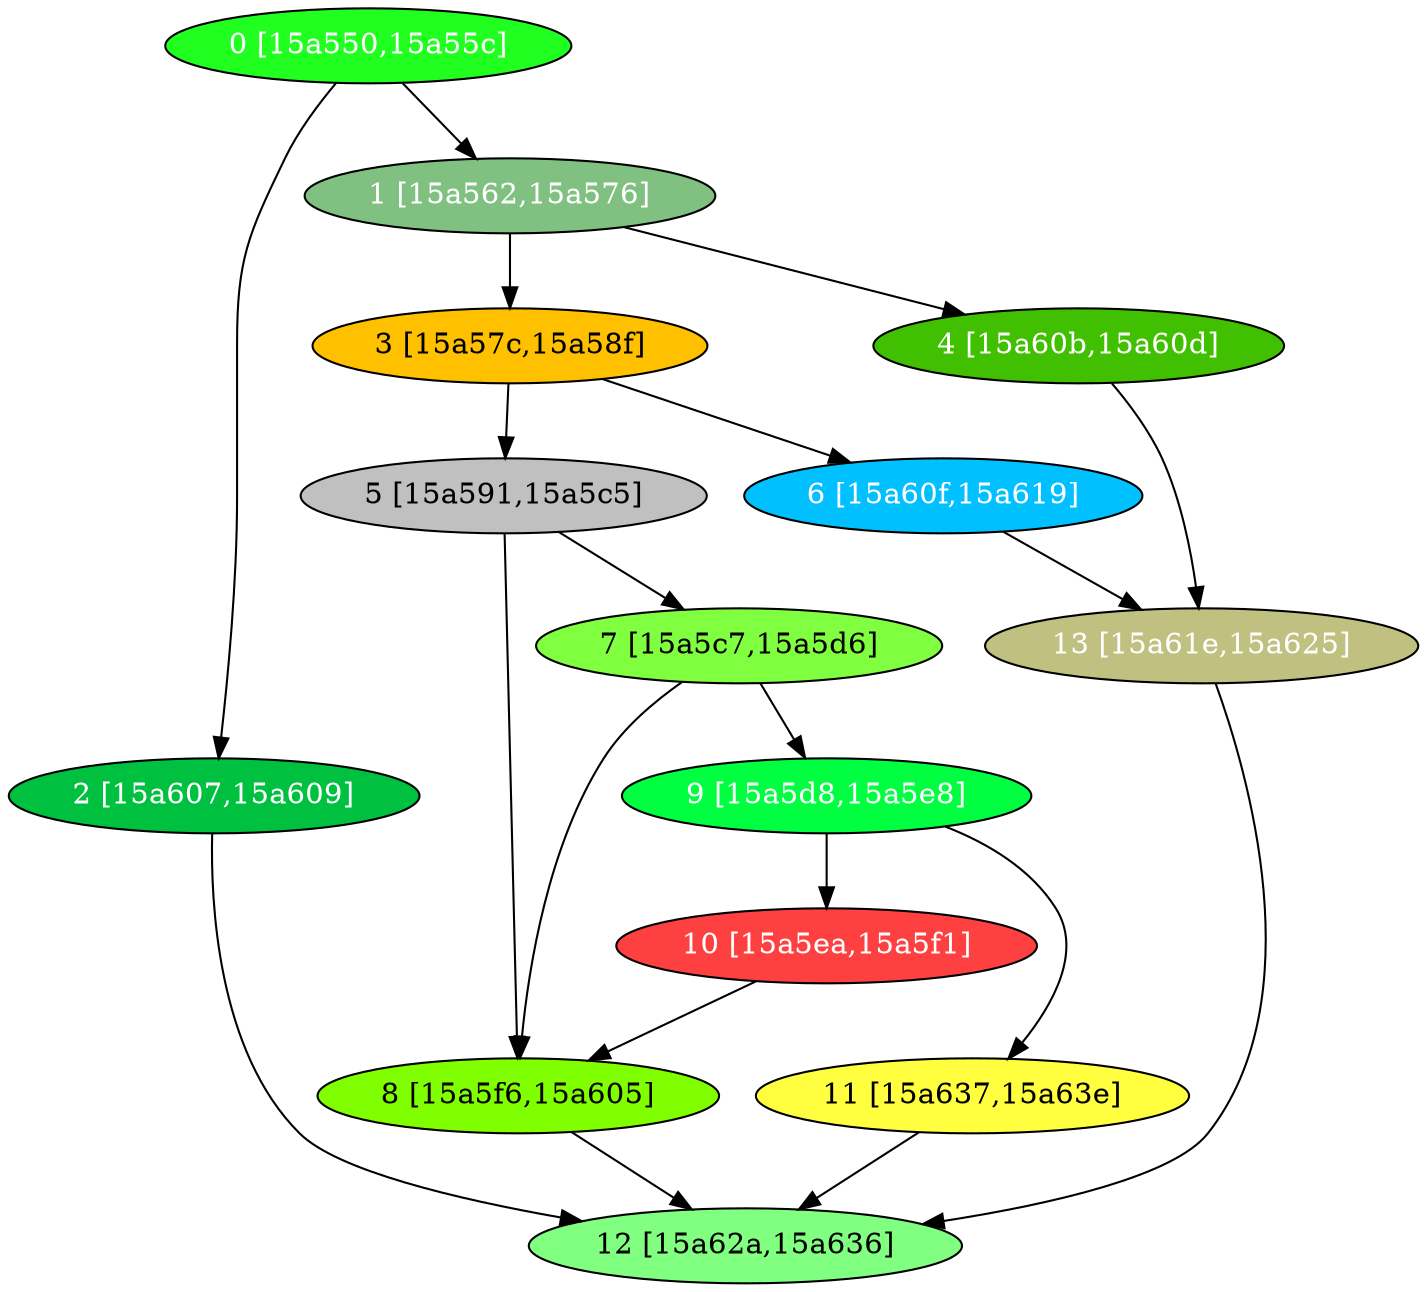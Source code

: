 diGraph libnss3{
	libnss3_0  [style=filled fillcolor="#20FF20" fontcolor="#ffffff" shape=oval label="0 [15a550,15a55c]"]
	libnss3_1  [style=filled fillcolor="#80C080" fontcolor="#ffffff" shape=oval label="1 [15a562,15a576]"]
	libnss3_2  [style=filled fillcolor="#00C040" fontcolor="#ffffff" shape=oval label="2 [15a607,15a609]"]
	libnss3_3  [style=filled fillcolor="#FFC000" fontcolor="#000000" shape=oval label="3 [15a57c,15a58f]"]
	libnss3_4  [style=filled fillcolor="#40C000" fontcolor="#ffffff" shape=oval label="4 [15a60b,15a60d]"]
	libnss3_5  [style=filled fillcolor="#C0C0C0" fontcolor="#000000" shape=oval label="5 [15a591,15a5c5]"]
	libnss3_6  [style=filled fillcolor="#00C0FF" fontcolor="#ffffff" shape=oval label="6 [15a60f,15a619]"]
	libnss3_7  [style=filled fillcolor="#80FF40" fontcolor="#000000" shape=oval label="7 [15a5c7,15a5d6]"]
	libnss3_8  [style=filled fillcolor="#80FF00" fontcolor="#000000" shape=oval label="8 [15a5f6,15a605]"]
	libnss3_9  [style=filled fillcolor="#00FF40" fontcolor="#ffffff" shape=oval label="9 [15a5d8,15a5e8]"]
	libnss3_a  [style=filled fillcolor="#FF4040" fontcolor="#ffffff" shape=oval label="10 [15a5ea,15a5f1]"]
	libnss3_b  [style=filled fillcolor="#FFFF40" fontcolor="#000000" shape=oval label="11 [15a637,15a63e]"]
	libnss3_c  [style=filled fillcolor="#80FF80" fontcolor="#000000" shape=oval label="12 [15a62a,15a636]"]
	libnss3_d  [style=filled fillcolor="#C0C080" fontcolor="#ffffff" shape=oval label="13 [15a61e,15a625]"]

	libnss3_0 -> libnss3_1
	libnss3_0 -> libnss3_2
	libnss3_1 -> libnss3_3
	libnss3_1 -> libnss3_4
	libnss3_2 -> libnss3_c
	libnss3_3 -> libnss3_5
	libnss3_3 -> libnss3_6
	libnss3_4 -> libnss3_d
	libnss3_5 -> libnss3_7
	libnss3_5 -> libnss3_8
	libnss3_6 -> libnss3_d
	libnss3_7 -> libnss3_8
	libnss3_7 -> libnss3_9
	libnss3_8 -> libnss3_c
	libnss3_9 -> libnss3_a
	libnss3_9 -> libnss3_b
	libnss3_a -> libnss3_8
	libnss3_b -> libnss3_c
	libnss3_d -> libnss3_c
}